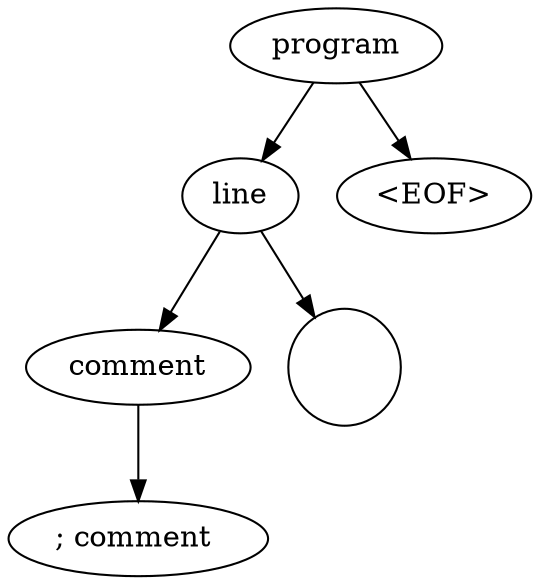 digraph G {
  node0 [label="program"];
  node1 [label="line"];
  node2 [label="comment"];
  node3 [label="; comment "];
  node4 [label="

"];
  node5 [label="<EOF>"];
  node2 -> node3;
  node1 -> node2;
  node1 -> node4;
  node0 -> node1;
  node0 -> node5;
}
